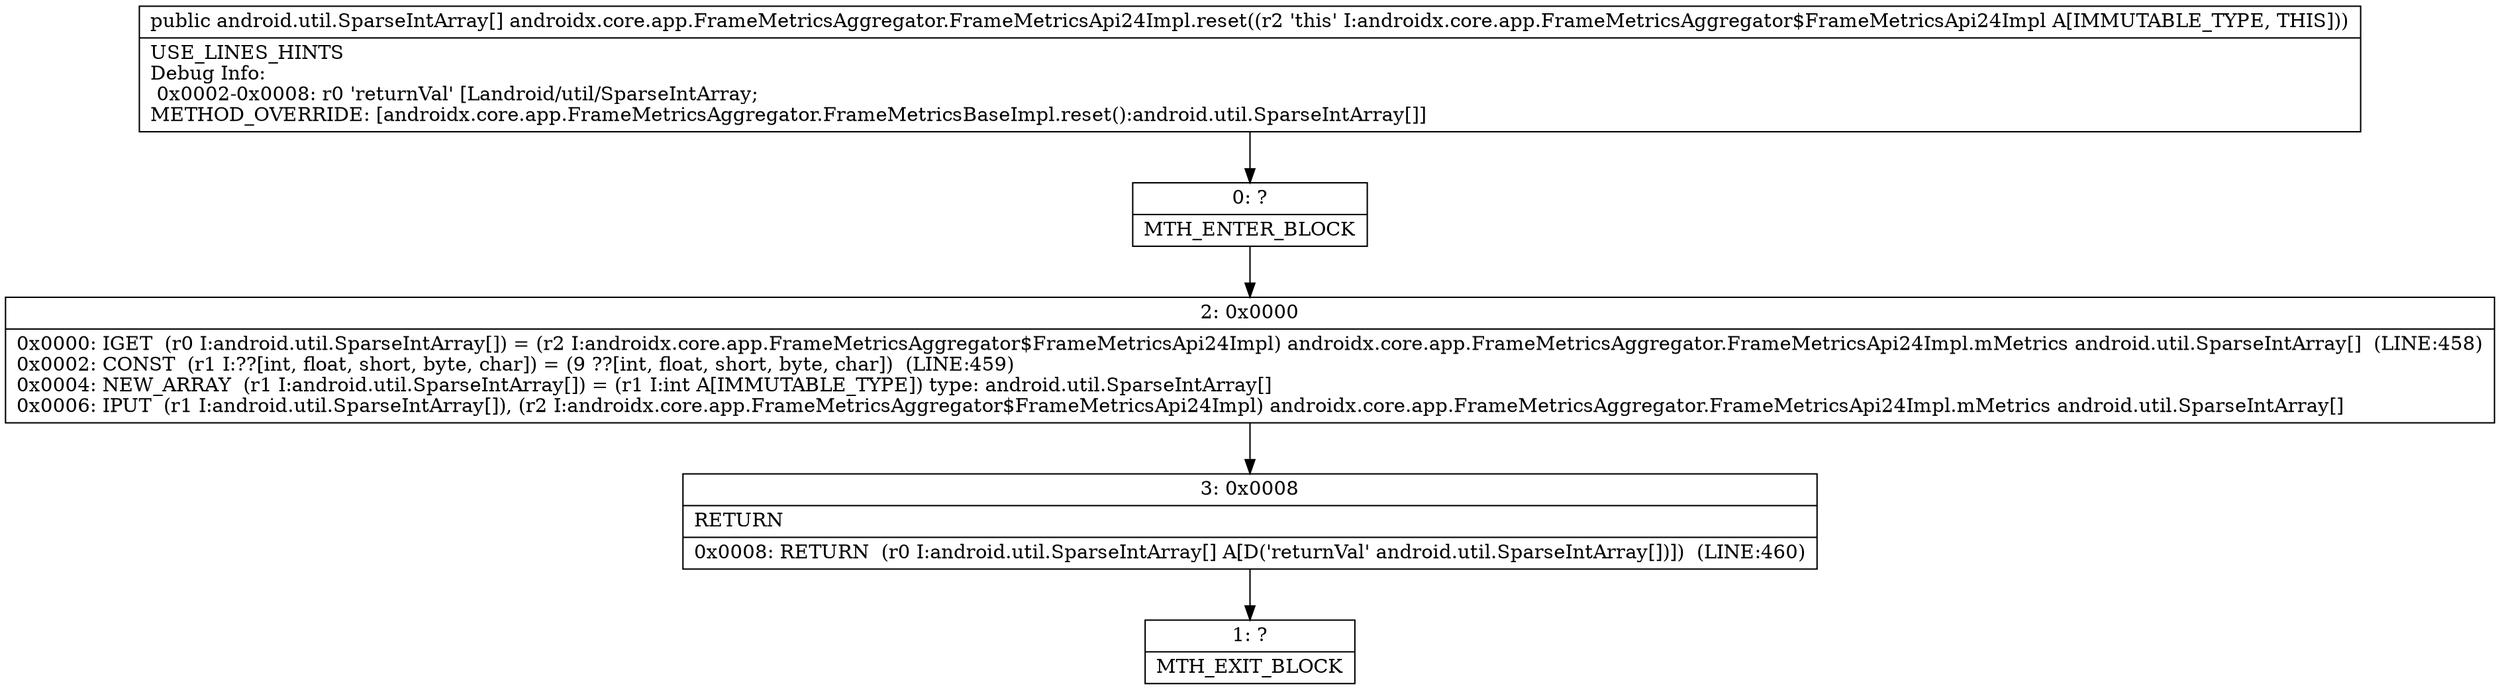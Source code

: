 digraph "CFG forandroidx.core.app.FrameMetricsAggregator.FrameMetricsApi24Impl.reset()[Landroid\/util\/SparseIntArray;" {
Node_0 [shape=record,label="{0\:\ ?|MTH_ENTER_BLOCK\l}"];
Node_2 [shape=record,label="{2\:\ 0x0000|0x0000: IGET  (r0 I:android.util.SparseIntArray[]) = (r2 I:androidx.core.app.FrameMetricsAggregator$FrameMetricsApi24Impl) androidx.core.app.FrameMetricsAggregator.FrameMetricsApi24Impl.mMetrics android.util.SparseIntArray[]  (LINE:458)\l0x0002: CONST  (r1 I:??[int, float, short, byte, char]) = (9 ??[int, float, short, byte, char])  (LINE:459)\l0x0004: NEW_ARRAY  (r1 I:android.util.SparseIntArray[]) = (r1 I:int A[IMMUTABLE_TYPE]) type: android.util.SparseIntArray[] \l0x0006: IPUT  (r1 I:android.util.SparseIntArray[]), (r2 I:androidx.core.app.FrameMetricsAggregator$FrameMetricsApi24Impl) androidx.core.app.FrameMetricsAggregator.FrameMetricsApi24Impl.mMetrics android.util.SparseIntArray[] \l}"];
Node_3 [shape=record,label="{3\:\ 0x0008|RETURN\l|0x0008: RETURN  (r0 I:android.util.SparseIntArray[] A[D('returnVal' android.util.SparseIntArray[])])  (LINE:460)\l}"];
Node_1 [shape=record,label="{1\:\ ?|MTH_EXIT_BLOCK\l}"];
MethodNode[shape=record,label="{public android.util.SparseIntArray[] androidx.core.app.FrameMetricsAggregator.FrameMetricsApi24Impl.reset((r2 'this' I:androidx.core.app.FrameMetricsAggregator$FrameMetricsApi24Impl A[IMMUTABLE_TYPE, THIS]))  | USE_LINES_HINTS\lDebug Info:\l  0x0002\-0x0008: r0 'returnVal' [Landroid\/util\/SparseIntArray;\lMETHOD_OVERRIDE: [androidx.core.app.FrameMetricsAggregator.FrameMetricsBaseImpl.reset():android.util.SparseIntArray[]]\l}"];
MethodNode -> Node_0;Node_0 -> Node_2;
Node_2 -> Node_3;
Node_3 -> Node_1;
}


